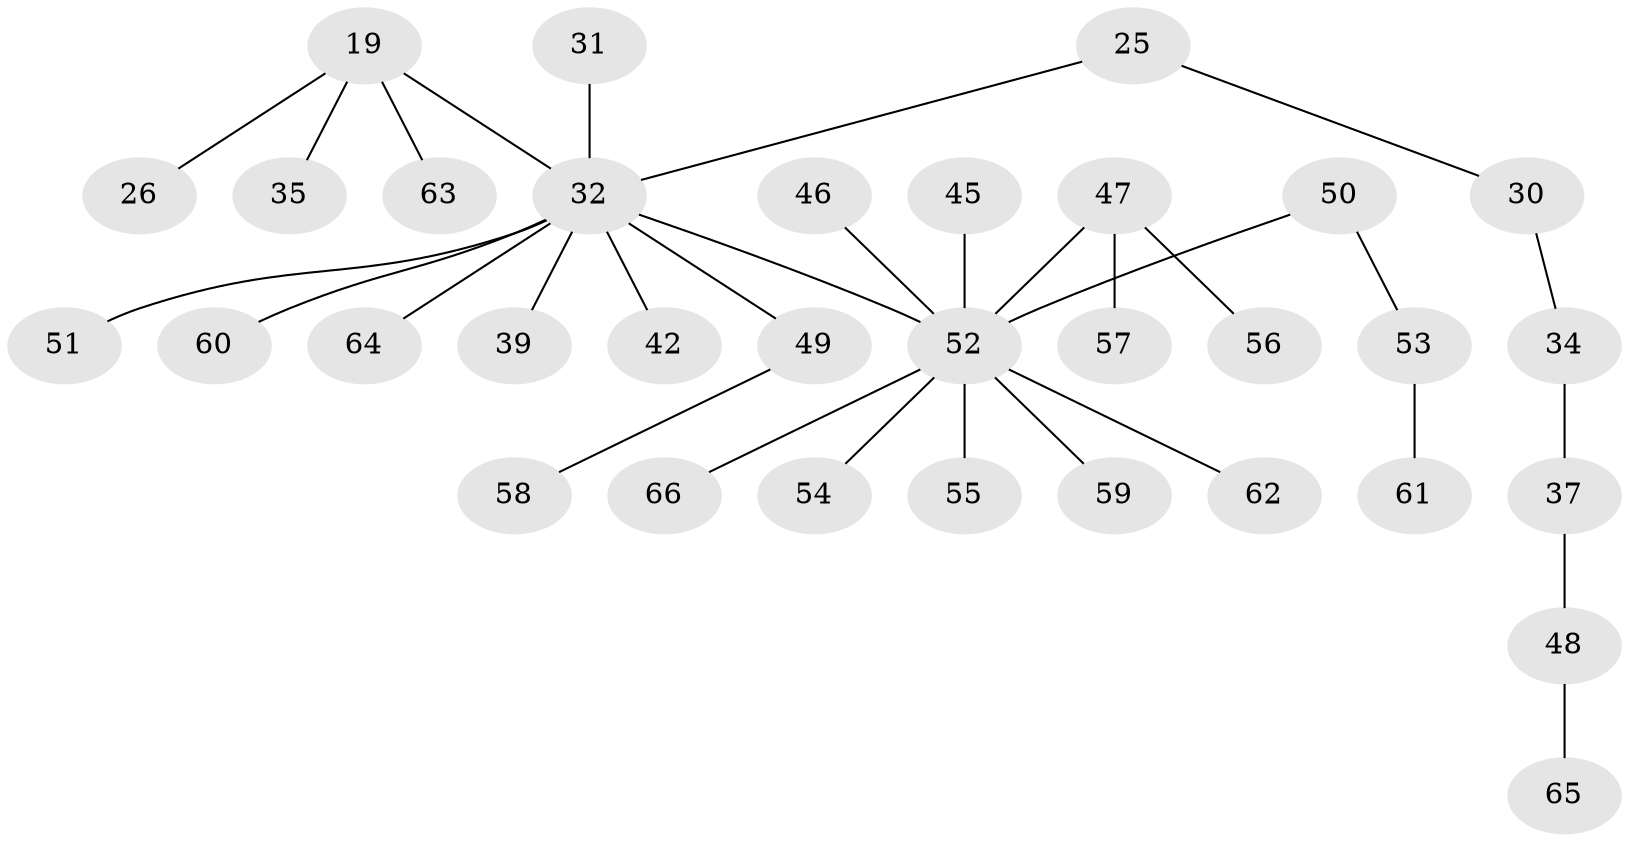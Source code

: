 // original degree distribution, {5: 0.045454545454545456, 6: 0.015151515151515152, 2: 0.3333333333333333, 4: 0.045454545454545456, 7: 0.015151515151515152, 3: 0.07575757575757576, 1: 0.4696969696969697}
// Generated by graph-tools (version 1.1) at 2025/52/03/09/25 04:52:27]
// undirected, 33 vertices, 32 edges
graph export_dot {
graph [start="1"]
  node [color=gray90,style=filled];
  19;
  25;
  26;
  30;
  31;
  32 [super="+29+3+9"];
  34;
  35;
  37;
  39;
  42;
  45;
  46;
  47 [super="+27+41"];
  48;
  49;
  50;
  51;
  52 [super="+10+7+16+23+21+38+22+13+20+24+28+40+33+43+44"];
  53;
  54;
  55;
  56;
  57;
  58;
  59;
  60;
  61;
  62;
  63;
  64;
  65;
  66;
  19 -- 26;
  19 -- 35;
  19 -- 63;
  19 -- 32;
  25 -- 30;
  25 -- 32;
  30 -- 34;
  31 -- 32;
  32 -- 64;
  32 -- 39;
  32 -- 49;
  32 -- 51;
  32 -- 52;
  32 -- 60;
  32 -- 42;
  34 -- 37;
  37 -- 48;
  45 -- 52;
  46 -- 52;
  47 -- 56;
  47 -- 52;
  47 -- 57;
  48 -- 65;
  49 -- 58;
  50 -- 53;
  50 -- 52;
  52 -- 54;
  52 -- 62;
  52 -- 59;
  52 -- 55;
  52 -- 66;
  53 -- 61;
}
